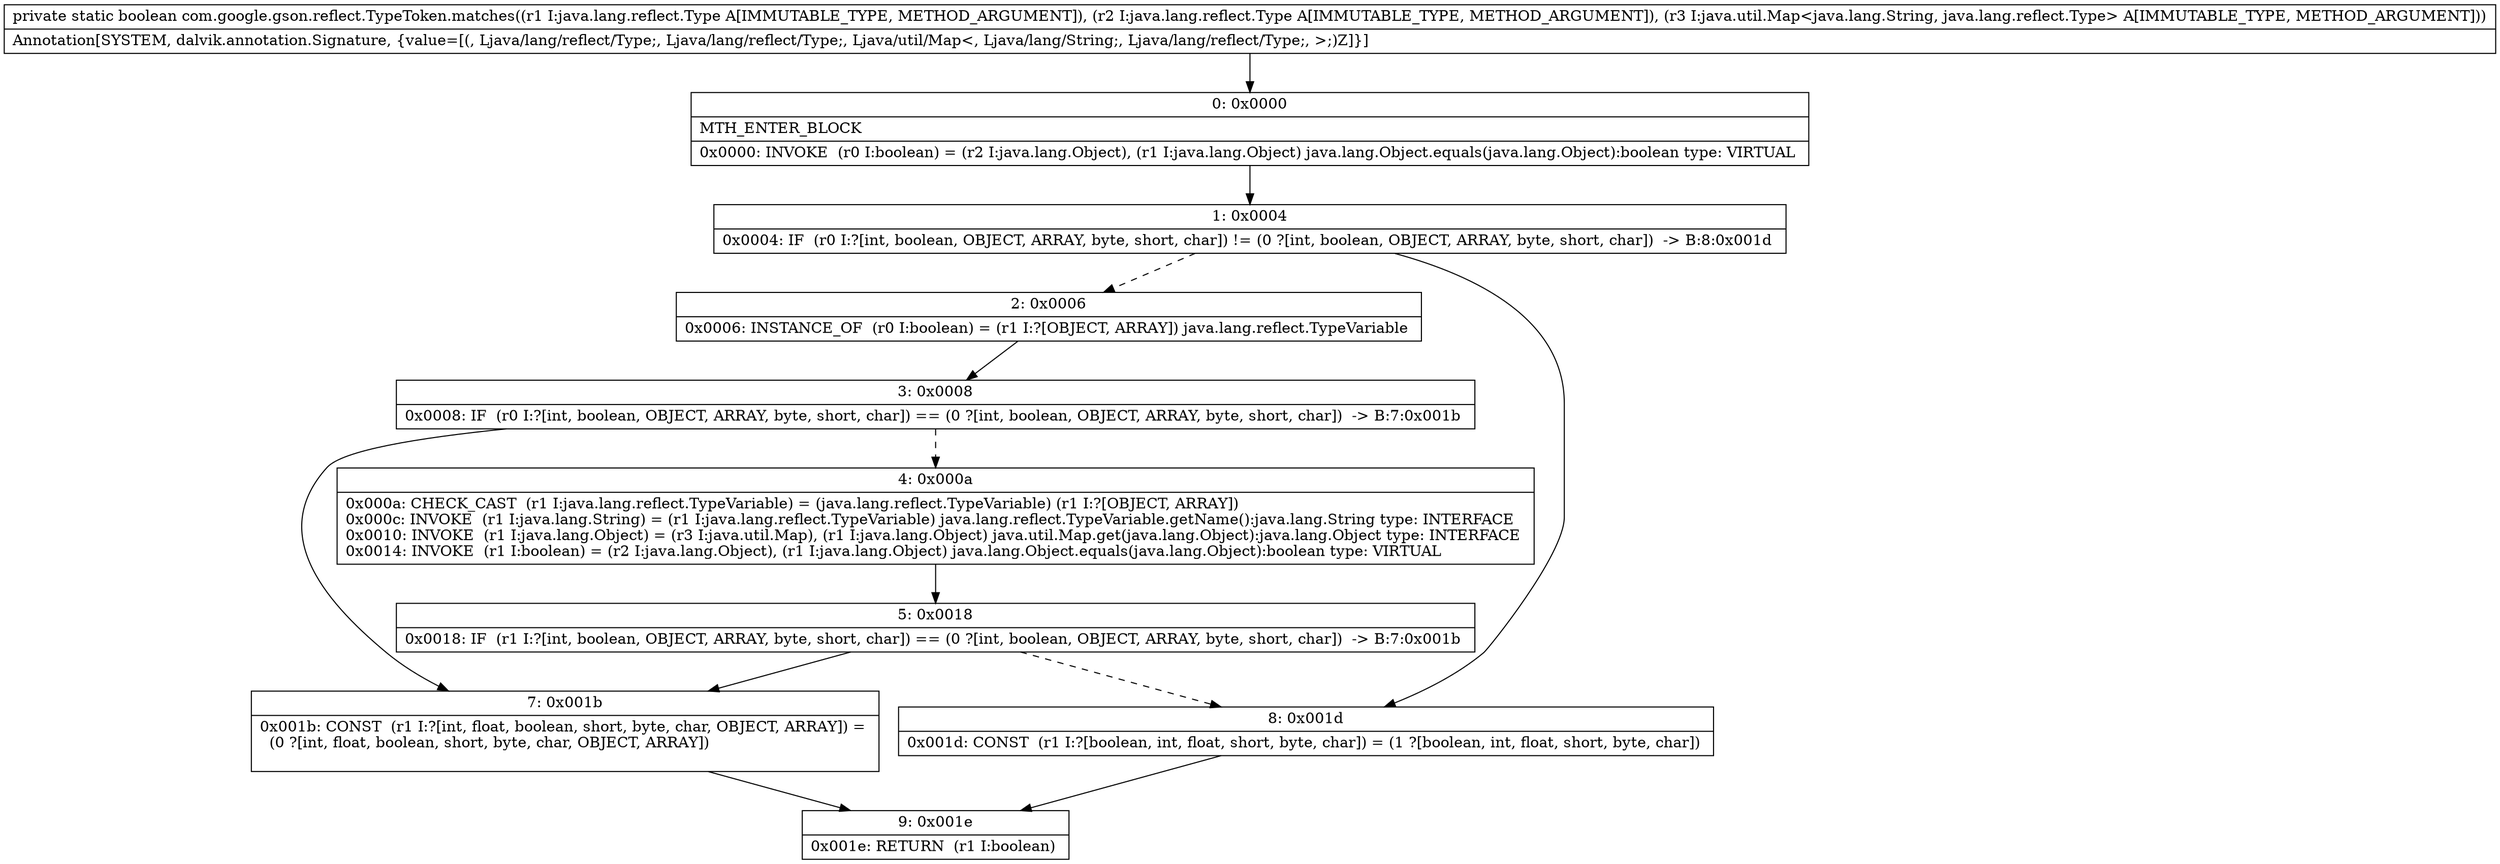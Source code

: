 digraph "CFG forcom.google.gson.reflect.TypeToken.matches(Ljava\/lang\/reflect\/Type;Ljava\/lang\/reflect\/Type;Ljava\/util\/Map;)Z" {
Node_0 [shape=record,label="{0\:\ 0x0000|MTH_ENTER_BLOCK\l|0x0000: INVOKE  (r0 I:boolean) = (r2 I:java.lang.Object), (r1 I:java.lang.Object) java.lang.Object.equals(java.lang.Object):boolean type: VIRTUAL \l}"];
Node_1 [shape=record,label="{1\:\ 0x0004|0x0004: IF  (r0 I:?[int, boolean, OBJECT, ARRAY, byte, short, char]) != (0 ?[int, boolean, OBJECT, ARRAY, byte, short, char])  \-\> B:8:0x001d \l}"];
Node_2 [shape=record,label="{2\:\ 0x0006|0x0006: INSTANCE_OF  (r0 I:boolean) = (r1 I:?[OBJECT, ARRAY]) java.lang.reflect.TypeVariable \l}"];
Node_3 [shape=record,label="{3\:\ 0x0008|0x0008: IF  (r0 I:?[int, boolean, OBJECT, ARRAY, byte, short, char]) == (0 ?[int, boolean, OBJECT, ARRAY, byte, short, char])  \-\> B:7:0x001b \l}"];
Node_4 [shape=record,label="{4\:\ 0x000a|0x000a: CHECK_CAST  (r1 I:java.lang.reflect.TypeVariable) = (java.lang.reflect.TypeVariable) (r1 I:?[OBJECT, ARRAY]) \l0x000c: INVOKE  (r1 I:java.lang.String) = (r1 I:java.lang.reflect.TypeVariable) java.lang.reflect.TypeVariable.getName():java.lang.String type: INTERFACE \l0x0010: INVOKE  (r1 I:java.lang.Object) = (r3 I:java.util.Map), (r1 I:java.lang.Object) java.util.Map.get(java.lang.Object):java.lang.Object type: INTERFACE \l0x0014: INVOKE  (r1 I:boolean) = (r2 I:java.lang.Object), (r1 I:java.lang.Object) java.lang.Object.equals(java.lang.Object):boolean type: VIRTUAL \l}"];
Node_5 [shape=record,label="{5\:\ 0x0018|0x0018: IF  (r1 I:?[int, boolean, OBJECT, ARRAY, byte, short, char]) == (0 ?[int, boolean, OBJECT, ARRAY, byte, short, char])  \-\> B:7:0x001b \l}"];
Node_7 [shape=record,label="{7\:\ 0x001b|0x001b: CONST  (r1 I:?[int, float, boolean, short, byte, char, OBJECT, ARRAY]) = \l  (0 ?[int, float, boolean, short, byte, char, OBJECT, ARRAY])\l \l}"];
Node_8 [shape=record,label="{8\:\ 0x001d|0x001d: CONST  (r1 I:?[boolean, int, float, short, byte, char]) = (1 ?[boolean, int, float, short, byte, char]) \l}"];
Node_9 [shape=record,label="{9\:\ 0x001e|0x001e: RETURN  (r1 I:boolean) \l}"];
MethodNode[shape=record,label="{private static boolean com.google.gson.reflect.TypeToken.matches((r1 I:java.lang.reflect.Type A[IMMUTABLE_TYPE, METHOD_ARGUMENT]), (r2 I:java.lang.reflect.Type A[IMMUTABLE_TYPE, METHOD_ARGUMENT]), (r3 I:java.util.Map\<java.lang.String, java.lang.reflect.Type\> A[IMMUTABLE_TYPE, METHOD_ARGUMENT]))  | Annotation[SYSTEM, dalvik.annotation.Signature, \{value=[(, Ljava\/lang\/reflect\/Type;, Ljava\/lang\/reflect\/Type;, Ljava\/util\/Map\<, Ljava\/lang\/String;, Ljava\/lang\/reflect\/Type;, \>;)Z]\}]\l}"];
MethodNode -> Node_0;
Node_0 -> Node_1;
Node_1 -> Node_2[style=dashed];
Node_1 -> Node_8;
Node_2 -> Node_3;
Node_3 -> Node_4[style=dashed];
Node_3 -> Node_7;
Node_4 -> Node_5;
Node_5 -> Node_7;
Node_5 -> Node_8[style=dashed];
Node_7 -> Node_9;
Node_8 -> Node_9;
}

